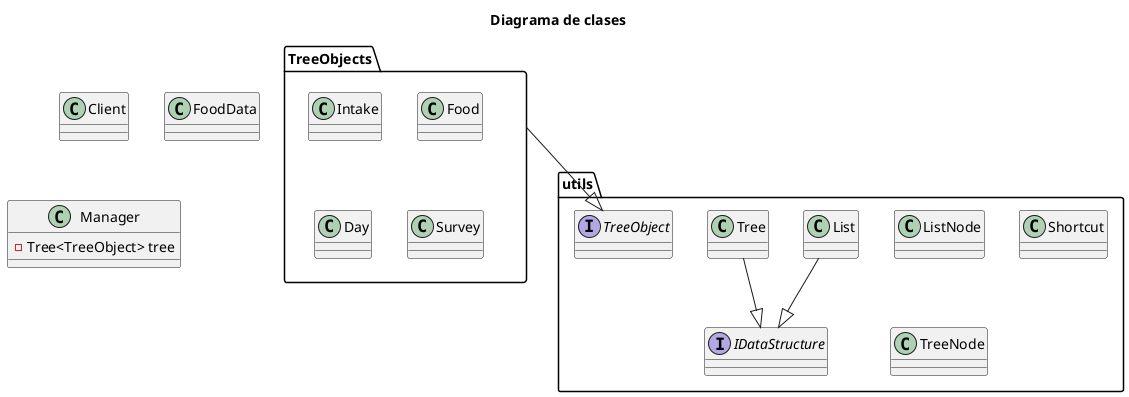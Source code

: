 @startuml

    title Diagrama de clases

    class Client

    class FoodData

    class Manager {
        - Tree<TreeObject> tree
    }

    package TreeObjects{
        class Intake
        class Food
        class Day
        class Survey

    }
    package utils {
        interface IDataStructure
        class List
        class ListNode
        class Shortcut
        class Tree
        class TreeNode
        interface TreeObject
    }



    Tree --|> IDataStructure
    List --|> IDataStructure

    TreeObjects --|> TreeObject

@enduml